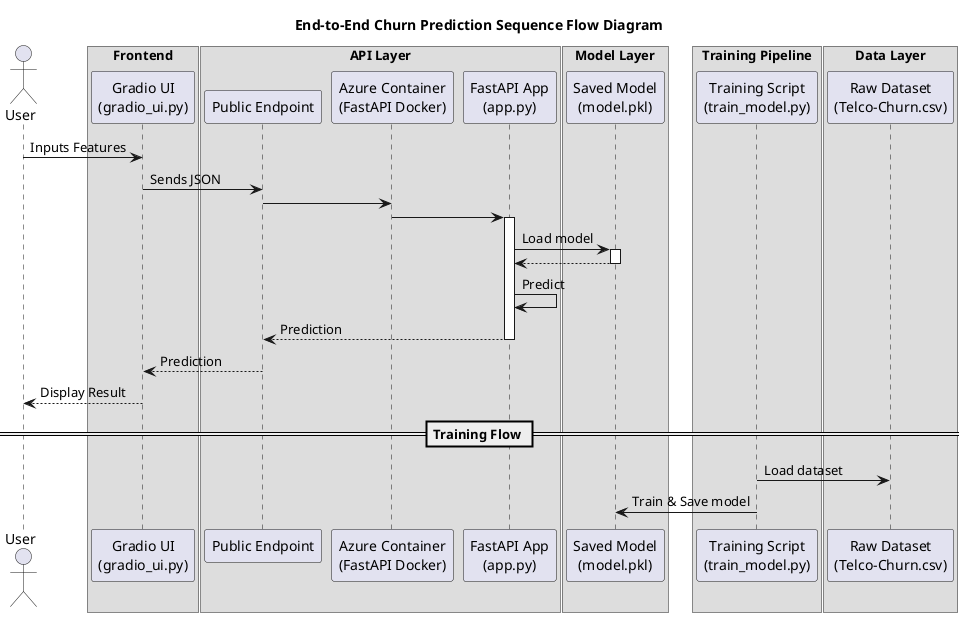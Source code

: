 @startuml End-to-End-Churn-Prediction
title End-to-End Churn Prediction Sequence Flow Diagram

actor User

box "Frontend"
  participant "Gradio UI\n(gradio_ui.py)" as G
end box

box "API Layer"
  participant "Public Endpoint" as F
  participant "Azure Container\n(FastAPI Docker)" as E
  participant "FastAPI App\n(app.py)" as D
end box

box "Model Layer"
  participant "Saved Model\n(model.pkl)" as C
end box

box "Training Pipeline"
  participant "Training Script\n(train_model.py)" as B
end box

box "Data Layer"
  participant "Raw Dataset\n(Telco-Churn.csv)" as A
end box

User -> G : Inputs Features  
G -> F : Sends JSON  
F -> E  
E -> D  
activate D
D -> C : Load model  
activate C
C --> D  
deactivate C
D -> D : Predict  
D --> F : Prediction  
deactivate D
F --> G : Prediction  
G --> User : Display Result

== Training Flow ==

B -> A : Load dataset  
B -> C : Train & Save model

